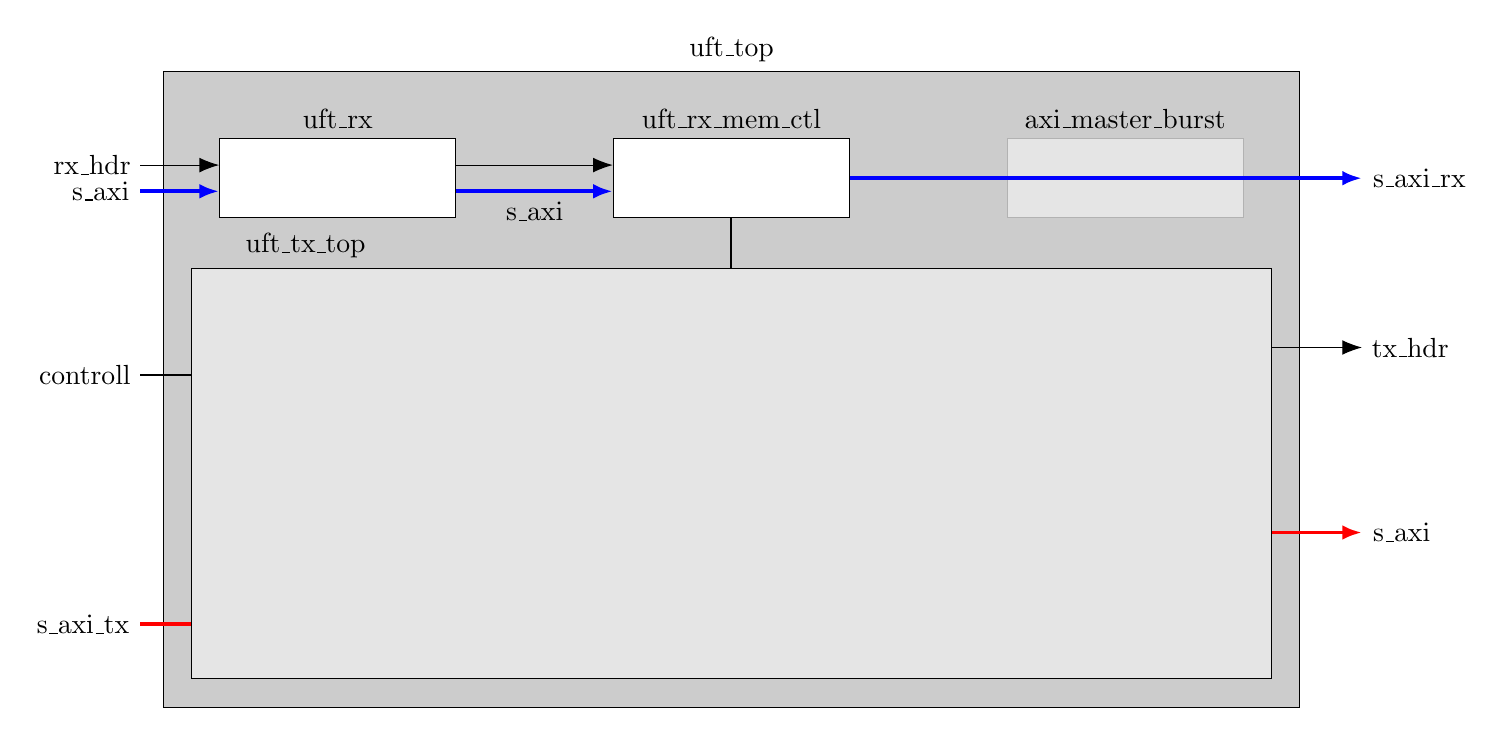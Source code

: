 % \tikzsetnextfilename{system-overview}
\begin{tikzpicture}[
    rounded corners=0mm,
    entity/.style={
        draw,
        minimum height=1.0cm,
        minimum width=3cm,
        fill=white,
        anchor=north west,
    },
    entityold/.style={
        draw=gray!60,
        minimum height=1.0cm,
        minimum width=3cm,
        fill=gray!20,
        anchor=north west,
    },
]
    %coordinates
    \coordinate (orig)      at (0,0);
    \coordinate (crx)       at (0,0);
    \coordinate (crxmem)    at (5,0);

    \coordinate (ctxctl)    at (0,-2.5);
    \coordinate (ctxcmd)    at (5,-3.5);
    \coordinate (ctxdat)    at (5,-5.5);
    \coordinate (ctxarb)    at (10,-4.5);
    \coordinate (caxilite)  at (-5,-2.5);

    \coordinate (ctxamb)    at (0,-5.5);
    \coordinate (crxamb)    at (10,0);
    %nodes

    \begin{pgfonlayer}{main}
        % entities
        \node[entity, label={uft\_rx}] (rx) at (crx) {};
        \node[entity, label={[name=rxl] uft\_rx\_mem\_ctl}] (rxmem) at (crxmem) {};

        \node[entity, label={[name=ltxctl] uft\_tx\_ctl}] (txctl) at (ctxctl) {};
        \node[entity, label={[name=txcal]uft\_tx\_cmd\_assembler}] (txcmd) at (ctxcmd) {};
        \node[entity, label={uft\_tx\_data\_assembler}] (txdat) at (ctxdat) {};
        \node[entity, label={uft\_tx\_arbiter}] (txarb) at (ctxarb) {};

        \node[entityold, label={axi\_master\_burst}] (ambrx) at (crxamb) {};
        \node[entityold, label={axi\_master\_burst}] (ambtx) at (ctxamb) {};

        % ports
        \path[draw,{Latex[length=2.5mm]}-] ($(rx.180) + (0,1/6)$) -- ($(rx.180) + (-1.0,1/6)$) node[anchor=east] {rx\_hdr};
        \path[draw=blue,line width=0.5mm,{Latex[length=2.5mm]}-] ($(rx.180) + (0,-1/6)$) -- ($(rx.180) + (-1.0,-1/6)$) node[anchor=east] {s\_axi};
        \path[draw,{Latex[length=2.5mm]}-] ($(txctl.180) + (0,0)$) -- ($(txctl.180) + (-1.0,0)$) node[anchor=east] {controll};

        \path[draw=blue,line width=0.5mm,-{Latex[length=2.5mm]}] ($(rxmem.0) + (0,0)$) -- ($(rxmem.0) + (6.5,0/6)$) node[anchor=west] {s\_axi\_rx};
        \path[draw,-{Latex[length=2.5mm]}] ($(txctl.0) + (0,3.5/10)$) -- ($(txctl.0) + (11.5,3.5/10)$) node[anchor=west] {tx\_hdr};
        \path[draw=red,line width=0.5mm,-{Latex[length=2.5mm]}] ($(txarb.0) + (0,0/10)$) -- ($(txarb.0) + (1.5,0/10)$) node[anchor=west] {s\_axi};

        % Interconnects
        \path[draw,-{Latex[length=2.5mm]}] ($(rx.0) + (0,1/6)$) -- ($(rxmem.180) + (0,1/6)$) node[anchor=east] {};
        \path[draw=blue,line width=0.5mm,-{Latex[length=2.5mm]}] ($(rx.0) + (0,-1/6)$) -- ($(rxmem.180) + (0,-1/6)$) node[midway, anchor=north] {s\_axi};
        % \node at ($(rx.180) + (-0.5,-1/6)$) [circle,fill,inner sep=1.5pt]{};

        \path[draw,-{Latex[length=2.5mm]}] ($(txctl.0) + (0,1.5/10)$) -| ($(txcmd.180) + (-0.5,0)$) -- ($(txcmd.180) + (0,0)$) node[anchor=west] {};
        \path[draw,-{Latex[length=2.5mm]}] ($(txctl.0) + (0,-1.5/10)$) -| ($(txarb.180) + (-6,0)$) -- ($(txarb.180) + (0,0)$) node[anchor=west] {};
        \path[draw,-{Latex[length=2.5mm]}] ($(txctl.0) + (0,-3.5/10)$) -| ($(txdat.180) + (-1.5,1/6)$) -- ($(txdat.180) + (0,1/6)$) node[anchor=west] {};

        \path[draw,-{Latex[length=2.5mm]}] ($(txcmd.0) + (0,0)$) -| node[anchor=south] {s\_axi} ($(txarb.180) + (-0.5,1/4)$)  -- ($(txarb.180) + (0,1/4)$);
        \path[draw=red,line width=0.5mm,-{Latex[length=2.5mm]}] ($(txdat.0) + (0,0)$) -| node[anchor=north] {s\_axi}($(txarb.180) + (-0.5,-1/4)$) -- ($(txarb.180) + (0,-1/4)$);

        \path[draw=red,line width=0.5mm,-{Latex[length=2.5mm]}] ($(txdat.180) + (-6,-1/6)$) node[anchor=east] {s\_axi\_tx} -- ($(txdat.180) + (0,-1/6)$) node[anchor=east] {};

        % Ack
        \path[draw,-{Latex[length=2.5mm]}] ($(crxmem.0) + (1.5,-1)$) |- ($(crxmem.0) + (-1,-2)$) -| ($(ctxctl.0) + (2.5,0)$) node[midway, anchor=east] {};


    \end{pgfonlayer}

    % tx box
    \begin{pgfonlayer}{foreground}
        \node [draw, fill=gray!20, inner sep=10, fit={(ltxctl) (txctl) (txcmd) (txdat) (txarb) (txcal)}, label={[label distance=0.0cm]150:uft\_tx\_top}] (tx) {};
    \end{pgfonlayer} 

    % Board box
    \begin{pgfonlayer}{background}
        \node [draw, fill=gray!40, inner sep=10, fit={(tx) (rx) (rxmem) (rxl)}, label=uft\_top] (tx) {};
    \end{pgfonlayer} 

\end{tikzpicture}